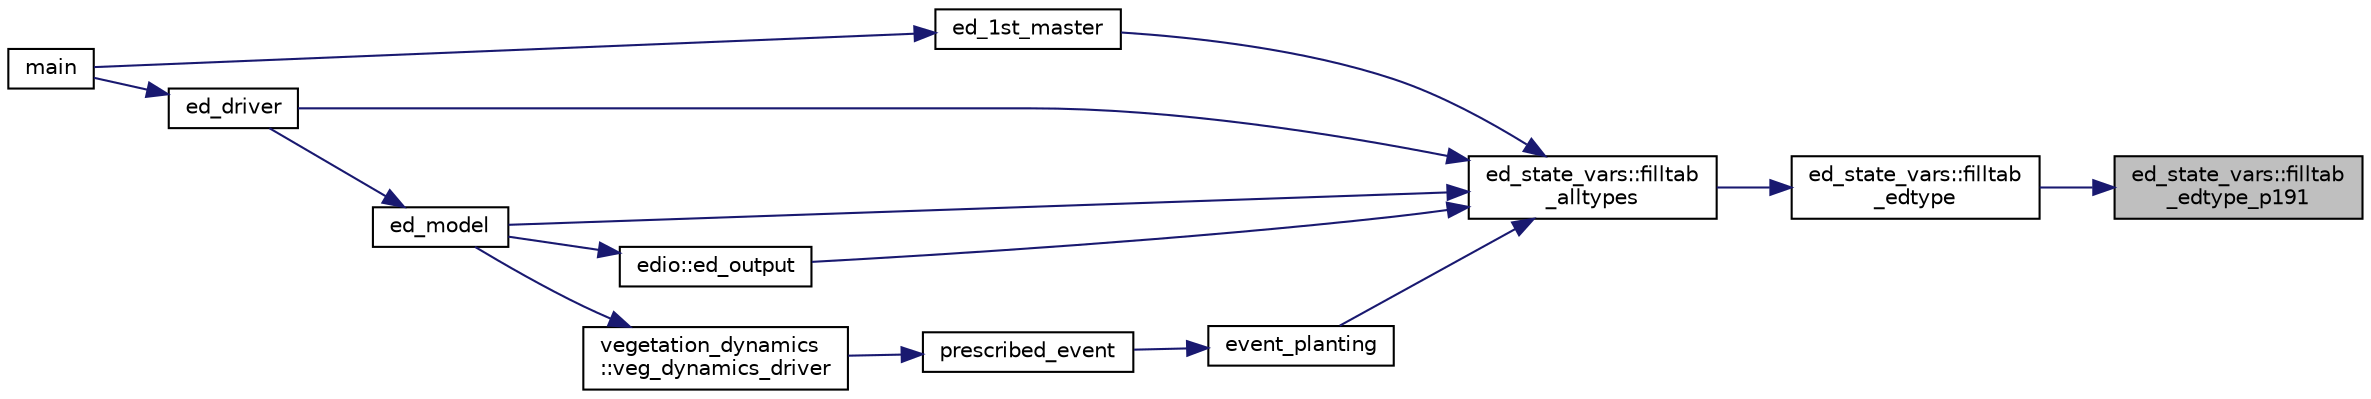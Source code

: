 digraph "ed_state_vars::filltab_edtype_p191"
{
 // LATEX_PDF_SIZE
  edge [fontname="Helvetica",fontsize="10",labelfontname="Helvetica",labelfontsize="10"];
  node [fontname="Helvetica",fontsize="10",shape=record];
  rankdir="RL";
  Node1 [label="ed_state_vars::filltab\l_edtype_p191",height=0.2,width=0.4,color="black", fillcolor="grey75", style="filled", fontcolor="black",tooltip="This routine will fill the pointer table with the polygon-level variables (edtype) that have two dime..."];
  Node1 -> Node2 [dir="back",color="midnightblue",fontsize="10",style="solid",fontname="Helvetica"];
  Node2 [label="ed_state_vars::filltab\l_edtype",height=0.2,width=0.4,color="black", fillcolor="white", style="filled",URL="$namespaceed__state__vars.html#a31b9d7889efe4b92ff8dc064eb655d4e",tooltip="This routine will fill the pointer table with the polygon-level variables   (edtype)."];
  Node2 -> Node3 [dir="back",color="midnightblue",fontsize="10",style="solid",fontname="Helvetica"];
  Node3 [label="ed_state_vars::filltab\l_alltypes",height=0.2,width=0.4,color="black", fillcolor="white", style="filled",URL="$namespaceed__state__vars.html#afdc01451213108f52d4c3ac14a804f74",tooltip="This subroutine is the main driver for filling the variable table (var_table) of ED variables."];
  Node3 -> Node4 [dir="back",color="midnightblue",fontsize="10",style="solid",fontname="Helvetica"];
  Node4 [label="ed_1st_master",height=0.2,width=0.4,color="black", fillcolor="white", style="filled",URL="$ed__1st_8_f90.html#a210220ea32a2360ac21ce627205a9316",tooltip=" "];
  Node4 -> Node5 [dir="back",color="midnightblue",fontsize="10",style="solid",fontname="Helvetica"];
  Node5 [label="main",height=0.2,width=0.4,color="black", fillcolor="white", style="filled",URL="$edmain_8_f90.html#a8ec2266d83cd6c0b762cbcbc92c0af3d",tooltip=" "];
  Node3 -> Node6 [dir="back",color="midnightblue",fontsize="10",style="solid",fontname="Helvetica"];
  Node6 [label="ed_driver",height=0.2,width=0.4,color="black", fillcolor="white", style="filled",URL="$ed__driver_8_f90.html#a5706bd8bee60960fe8166de1870e47da",tooltip=" "];
  Node6 -> Node5 [dir="back",color="midnightblue",fontsize="10",style="solid",fontname="Helvetica"];
  Node3 -> Node7 [dir="back",color="midnightblue",fontsize="10",style="solid",fontname="Helvetica"];
  Node7 [label="ed_model",height=0.2,width=0.4,color="black", fillcolor="white", style="filled",URL="$ed__model_8_f90.html#a9804b9ca3fcb1b4e17171d786d50c32c",tooltip="Begins, updates, and outputs results from ecosystem simulation."];
  Node7 -> Node6 [dir="back",color="midnightblue",fontsize="10",style="solid",fontname="Helvetica"];
  Node3 -> Node8 [dir="back",color="midnightblue",fontsize="10",style="solid",fontname="Helvetica"];
  Node8 [label="edio::ed_output",height=0.2,width=0.4,color="black", fillcolor="white", style="filled",URL="$namespaceedio.html#a7ce965022ac8a52d739c5819f06f8e43",tooltip=" "];
  Node8 -> Node7 [dir="back",color="midnightblue",fontsize="10",style="solid",fontname="Helvetica"];
  Node3 -> Node9 [dir="back",color="midnightblue",fontsize="10",style="solid",fontname="Helvetica"];
  Node9 [label="event_planting",height=0.2,width=0.4,color="black", fillcolor="white", style="filled",URL="$events_8f90.html#a3fcb64b4de4ae9408c3e365f6cbd1be6",tooltip=" "];
  Node9 -> Node10 [dir="back",color="midnightblue",fontsize="10",style="solid",fontname="Helvetica"];
  Node10 [label="prescribed_event",height=0.2,width=0.4,color="black", fillcolor="white", style="filled",URL="$events_8f90.html#ad9f17e2da07d80a0734f81d8b2e27d25",tooltip=" "];
  Node10 -> Node11 [dir="back",color="midnightblue",fontsize="10",style="solid",fontname="Helvetica"];
  Node11 [label="vegetation_dynamics\l::veg_dynamics_driver",height=0.2,width=0.4,color="black", fillcolor="white", style="filled",URL="$namespacevegetation__dynamics.html#ac0aac7ba29275bab000373bd850a36e6",tooltip=" "];
  Node11 -> Node7 [dir="back",color="midnightblue",fontsize="10",style="solid",fontname="Helvetica"];
}
